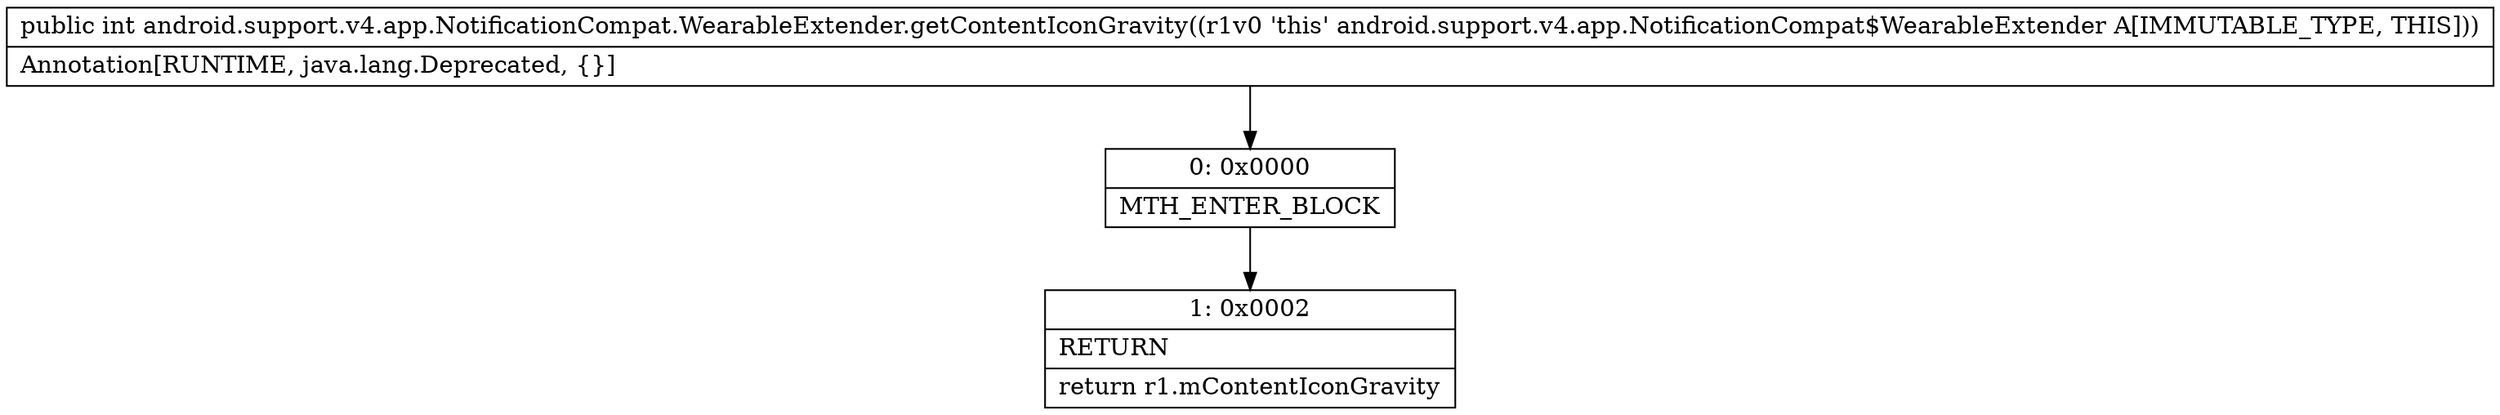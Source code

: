digraph "CFG forandroid.support.v4.app.NotificationCompat.WearableExtender.getContentIconGravity()I" {
Node_0 [shape=record,label="{0\:\ 0x0000|MTH_ENTER_BLOCK\l}"];
Node_1 [shape=record,label="{1\:\ 0x0002|RETURN\l|return r1.mContentIconGravity\l}"];
MethodNode[shape=record,label="{public int android.support.v4.app.NotificationCompat.WearableExtender.getContentIconGravity((r1v0 'this' android.support.v4.app.NotificationCompat$WearableExtender A[IMMUTABLE_TYPE, THIS]))  | Annotation[RUNTIME, java.lang.Deprecated, \{\}]\l}"];
MethodNode -> Node_0;
Node_0 -> Node_1;
}

